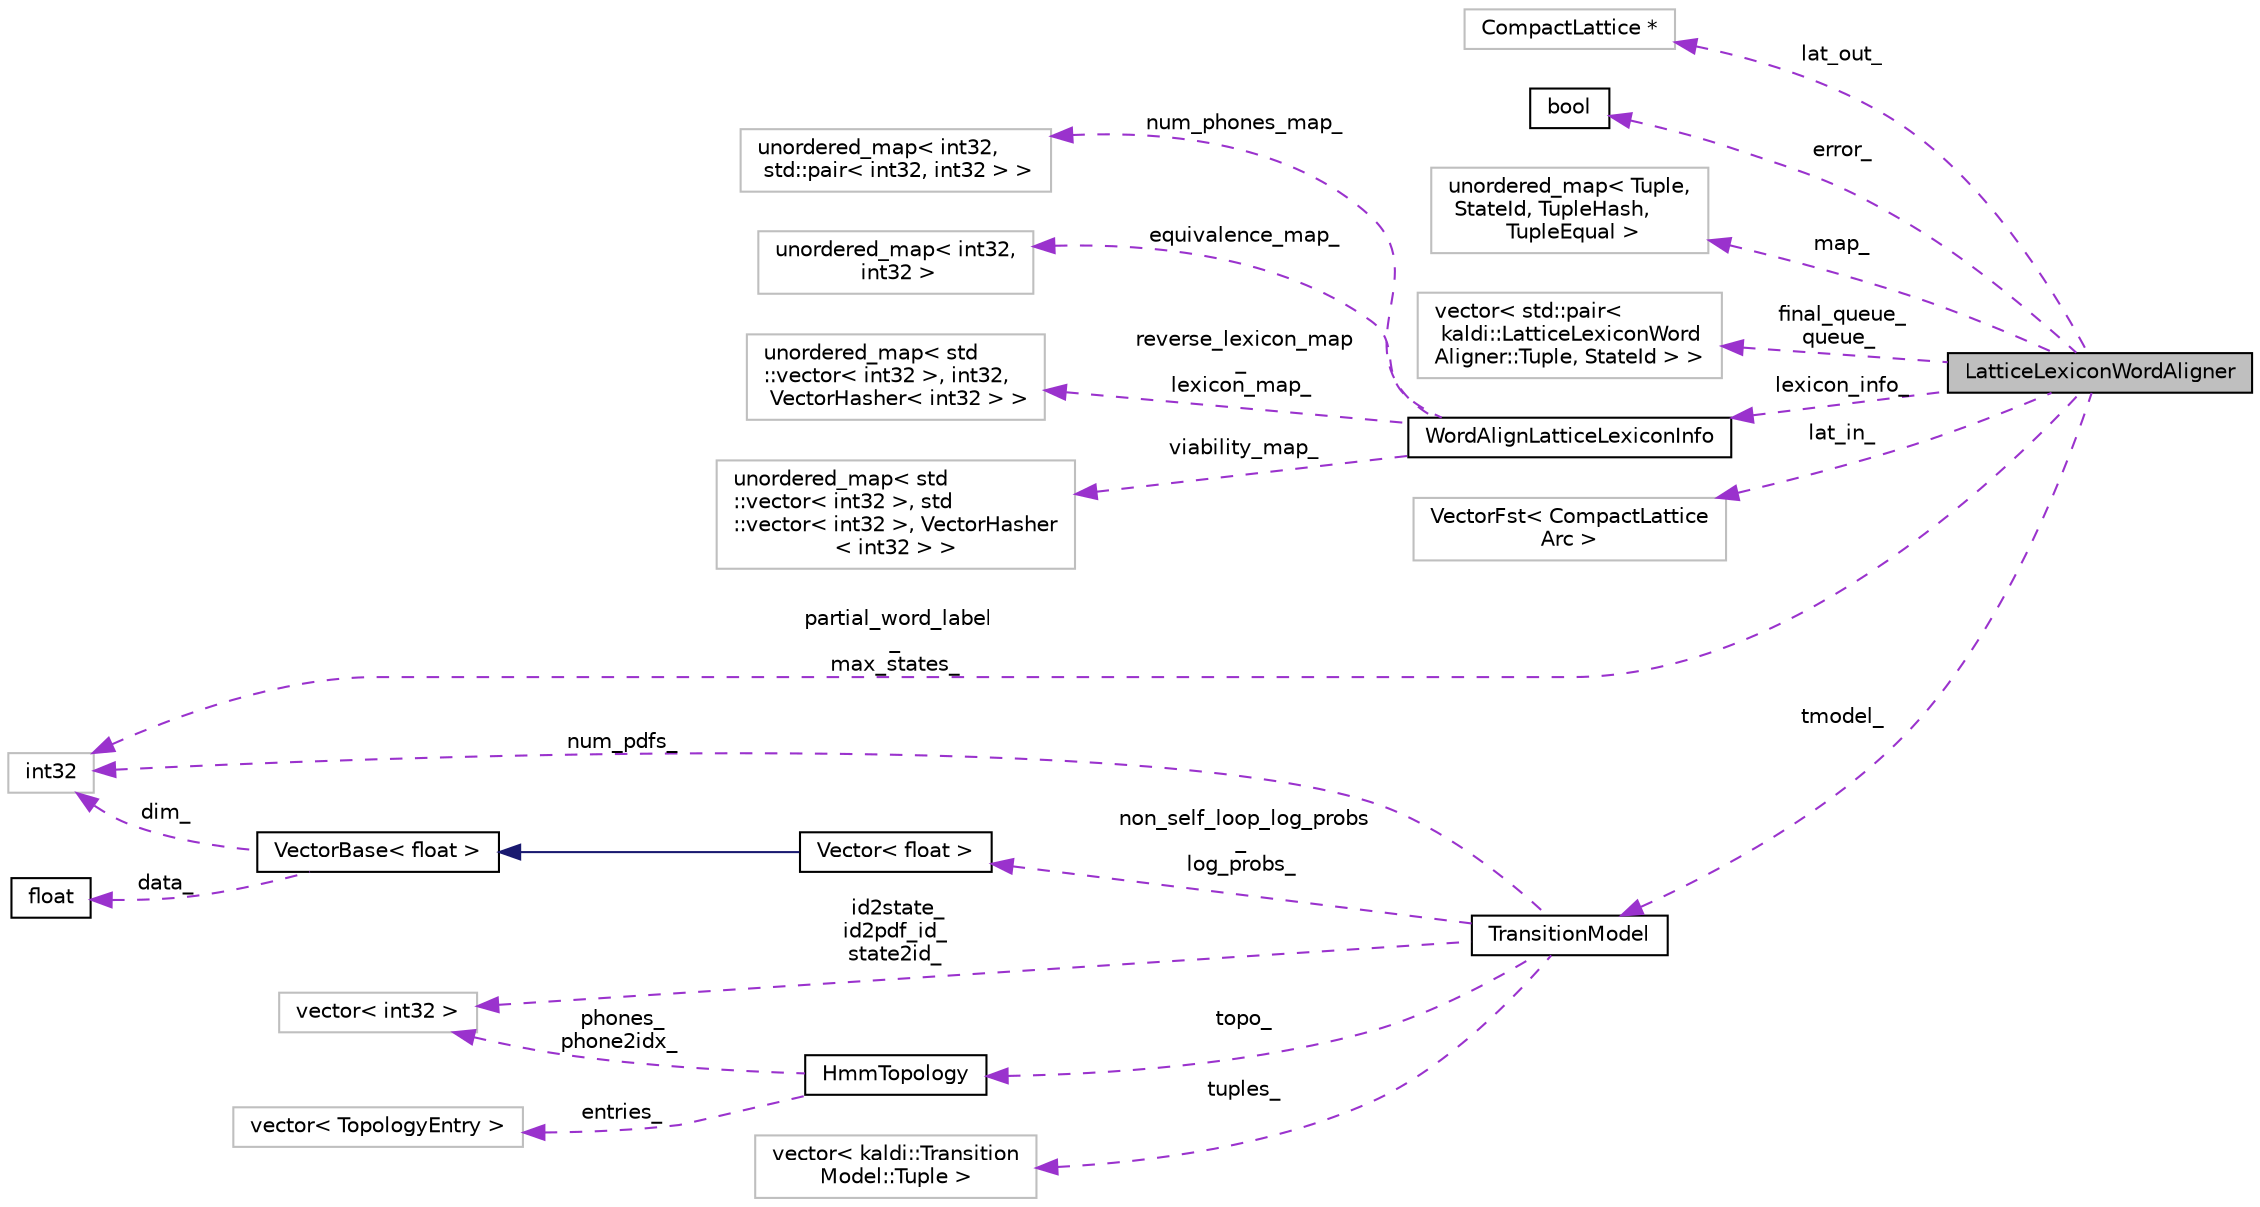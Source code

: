 digraph "LatticeLexiconWordAligner"
{
  edge [fontname="Helvetica",fontsize="10",labelfontname="Helvetica",labelfontsize="10"];
  node [fontname="Helvetica",fontsize="10",shape=record];
  rankdir="LR";
  Node1 [label="LatticeLexiconWordAligner",height=0.2,width=0.4,color="black", fillcolor="grey75", style="filled", fontcolor="black"];
  Node2 -> Node1 [dir="back",color="darkorchid3",fontsize="10",style="dashed",label=" lat_out_" ,fontname="Helvetica"];
  Node2 [label="CompactLattice *",height=0.2,width=0.4,color="grey75", fillcolor="white", style="filled"];
  Node3 -> Node1 [dir="back",color="darkorchid3",fontsize="10",style="dashed",label=" error_" ,fontname="Helvetica"];
  Node3 [label="bool",height=0.2,width=0.4,color="black", fillcolor="white", style="filled",URL="$classbool.html"];
  Node4 -> Node1 [dir="back",color="darkorchid3",fontsize="10",style="dashed",label=" map_" ,fontname="Helvetica"];
  Node4 [label="unordered_map\< Tuple,\l StateId, TupleHash,\l TupleEqual \>",height=0.2,width=0.4,color="grey75", fillcolor="white", style="filled"];
  Node5 -> Node1 [dir="back",color="darkorchid3",fontsize="10",style="dashed",label=" final_queue_\nqueue_" ,fontname="Helvetica"];
  Node5 [label="vector\< std::pair\<\l kaldi::LatticeLexiconWord\lAligner::Tuple, StateId \> \>",height=0.2,width=0.4,color="grey75", fillcolor="white", style="filled"];
  Node6 -> Node1 [dir="back",color="darkorchid3",fontsize="10",style="dashed",label=" lexicon_info_" ,fontname="Helvetica"];
  Node6 [label="WordAlignLatticeLexiconInfo",height=0.2,width=0.4,color="black", fillcolor="white", style="filled",URL="$classkaldi_1_1WordAlignLatticeLexiconInfo.html",tooltip="This class extracts some information from the lexicon and stores it in a suitable form for the word-a..."];
  Node7 -> Node6 [dir="back",color="darkorchid3",fontsize="10",style="dashed",label=" num_phones_map_" ,fontname="Helvetica"];
  Node7 [label="unordered_map\< int32,\l std::pair\< int32, int32 \> \>",height=0.2,width=0.4,color="grey75", fillcolor="white", style="filled"];
  Node8 -> Node6 [dir="back",color="darkorchid3",fontsize="10",style="dashed",label=" equivalence_map_" ,fontname="Helvetica"];
  Node8 [label="unordered_map\< int32,\l int32 \>",height=0.2,width=0.4,color="grey75", fillcolor="white", style="filled"];
  Node9 -> Node6 [dir="back",color="darkorchid3",fontsize="10",style="dashed",label=" reverse_lexicon_map\l_\nlexicon_map_" ,fontname="Helvetica"];
  Node9 [label="unordered_map\< std\l::vector\< int32 \>, int32,\l VectorHasher\< int32 \> \>",height=0.2,width=0.4,color="grey75", fillcolor="white", style="filled"];
  Node10 -> Node6 [dir="back",color="darkorchid3",fontsize="10",style="dashed",label=" viability_map_" ,fontname="Helvetica"];
  Node10 [label="unordered_map\< std\l::vector\< int32 \>, std\l::vector\< int32 \>, VectorHasher\l\< int32 \> \>",height=0.2,width=0.4,color="grey75", fillcolor="white", style="filled"];
  Node11 -> Node1 [dir="back",color="darkorchid3",fontsize="10",style="dashed",label=" lat_in_" ,fontname="Helvetica"];
  Node11 [label="VectorFst\< CompactLattice\lArc \>",height=0.2,width=0.4,color="grey75", fillcolor="white", style="filled"];
  Node12 -> Node1 [dir="back",color="darkorchid3",fontsize="10",style="dashed",label=" partial_word_label\l_\nmax_states_" ,fontname="Helvetica"];
  Node12 [label="int32",height=0.2,width=0.4,color="grey75", fillcolor="white", style="filled"];
  Node13 -> Node1 [dir="back",color="darkorchid3",fontsize="10",style="dashed",label=" tmodel_" ,fontname="Helvetica"];
  Node13 [label="TransitionModel",height=0.2,width=0.4,color="black", fillcolor="white", style="filled",URL="$classkaldi_1_1TransitionModel.html"];
  Node14 -> Node13 [dir="back",color="darkorchid3",fontsize="10",style="dashed",label=" topo_" ,fontname="Helvetica"];
  Node14 [label="HmmTopology",height=0.2,width=0.4,color="black", fillcolor="white", style="filled",URL="$classkaldi_1_1HmmTopology.html",tooltip="A class for storing topology information for phones. "];
  Node15 -> Node14 [dir="back",color="darkorchid3",fontsize="10",style="dashed",label=" phones_\nphone2idx_" ,fontname="Helvetica"];
  Node15 [label="vector\< int32 \>",height=0.2,width=0.4,color="grey75", fillcolor="white", style="filled"];
  Node16 -> Node14 [dir="back",color="darkorchid3",fontsize="10",style="dashed",label=" entries_" ,fontname="Helvetica"];
  Node16 [label="vector\< TopologyEntry \>",height=0.2,width=0.4,color="grey75", fillcolor="white", style="filled"];
  Node15 -> Node13 [dir="back",color="darkorchid3",fontsize="10",style="dashed",label=" id2state_\nid2pdf_id_\nstate2id_" ,fontname="Helvetica"];
  Node17 -> Node13 [dir="back",color="darkorchid3",fontsize="10",style="dashed",label=" tuples_" ,fontname="Helvetica"];
  Node17 [label="vector\< kaldi::Transition\lModel::Tuple \>",height=0.2,width=0.4,color="grey75", fillcolor="white", style="filled"];
  Node18 -> Node13 [dir="back",color="darkorchid3",fontsize="10",style="dashed",label=" non_self_loop_log_probs\l_\nlog_probs_" ,fontname="Helvetica"];
  Node18 [label="Vector\< float \>",height=0.2,width=0.4,color="black", fillcolor="white", style="filled",URL="$classkaldi_1_1Vector.html"];
  Node19 -> Node18 [dir="back",color="midnightblue",fontsize="10",style="solid",fontname="Helvetica"];
  Node19 [label="VectorBase\< float \>",height=0.2,width=0.4,color="black", fillcolor="white", style="filled",URL="$classkaldi_1_1VectorBase.html"];
  Node20 -> Node19 [dir="back",color="darkorchid3",fontsize="10",style="dashed",label=" data_" ,fontname="Helvetica"];
  Node20 [label="float",height=0.2,width=0.4,color="black", fillcolor="white", style="filled",URL="$classfloat.html"];
  Node12 -> Node19 [dir="back",color="darkorchid3",fontsize="10",style="dashed",label=" dim_" ,fontname="Helvetica"];
  Node12 -> Node13 [dir="back",color="darkorchid3",fontsize="10",style="dashed",label=" num_pdfs_" ,fontname="Helvetica"];
}
